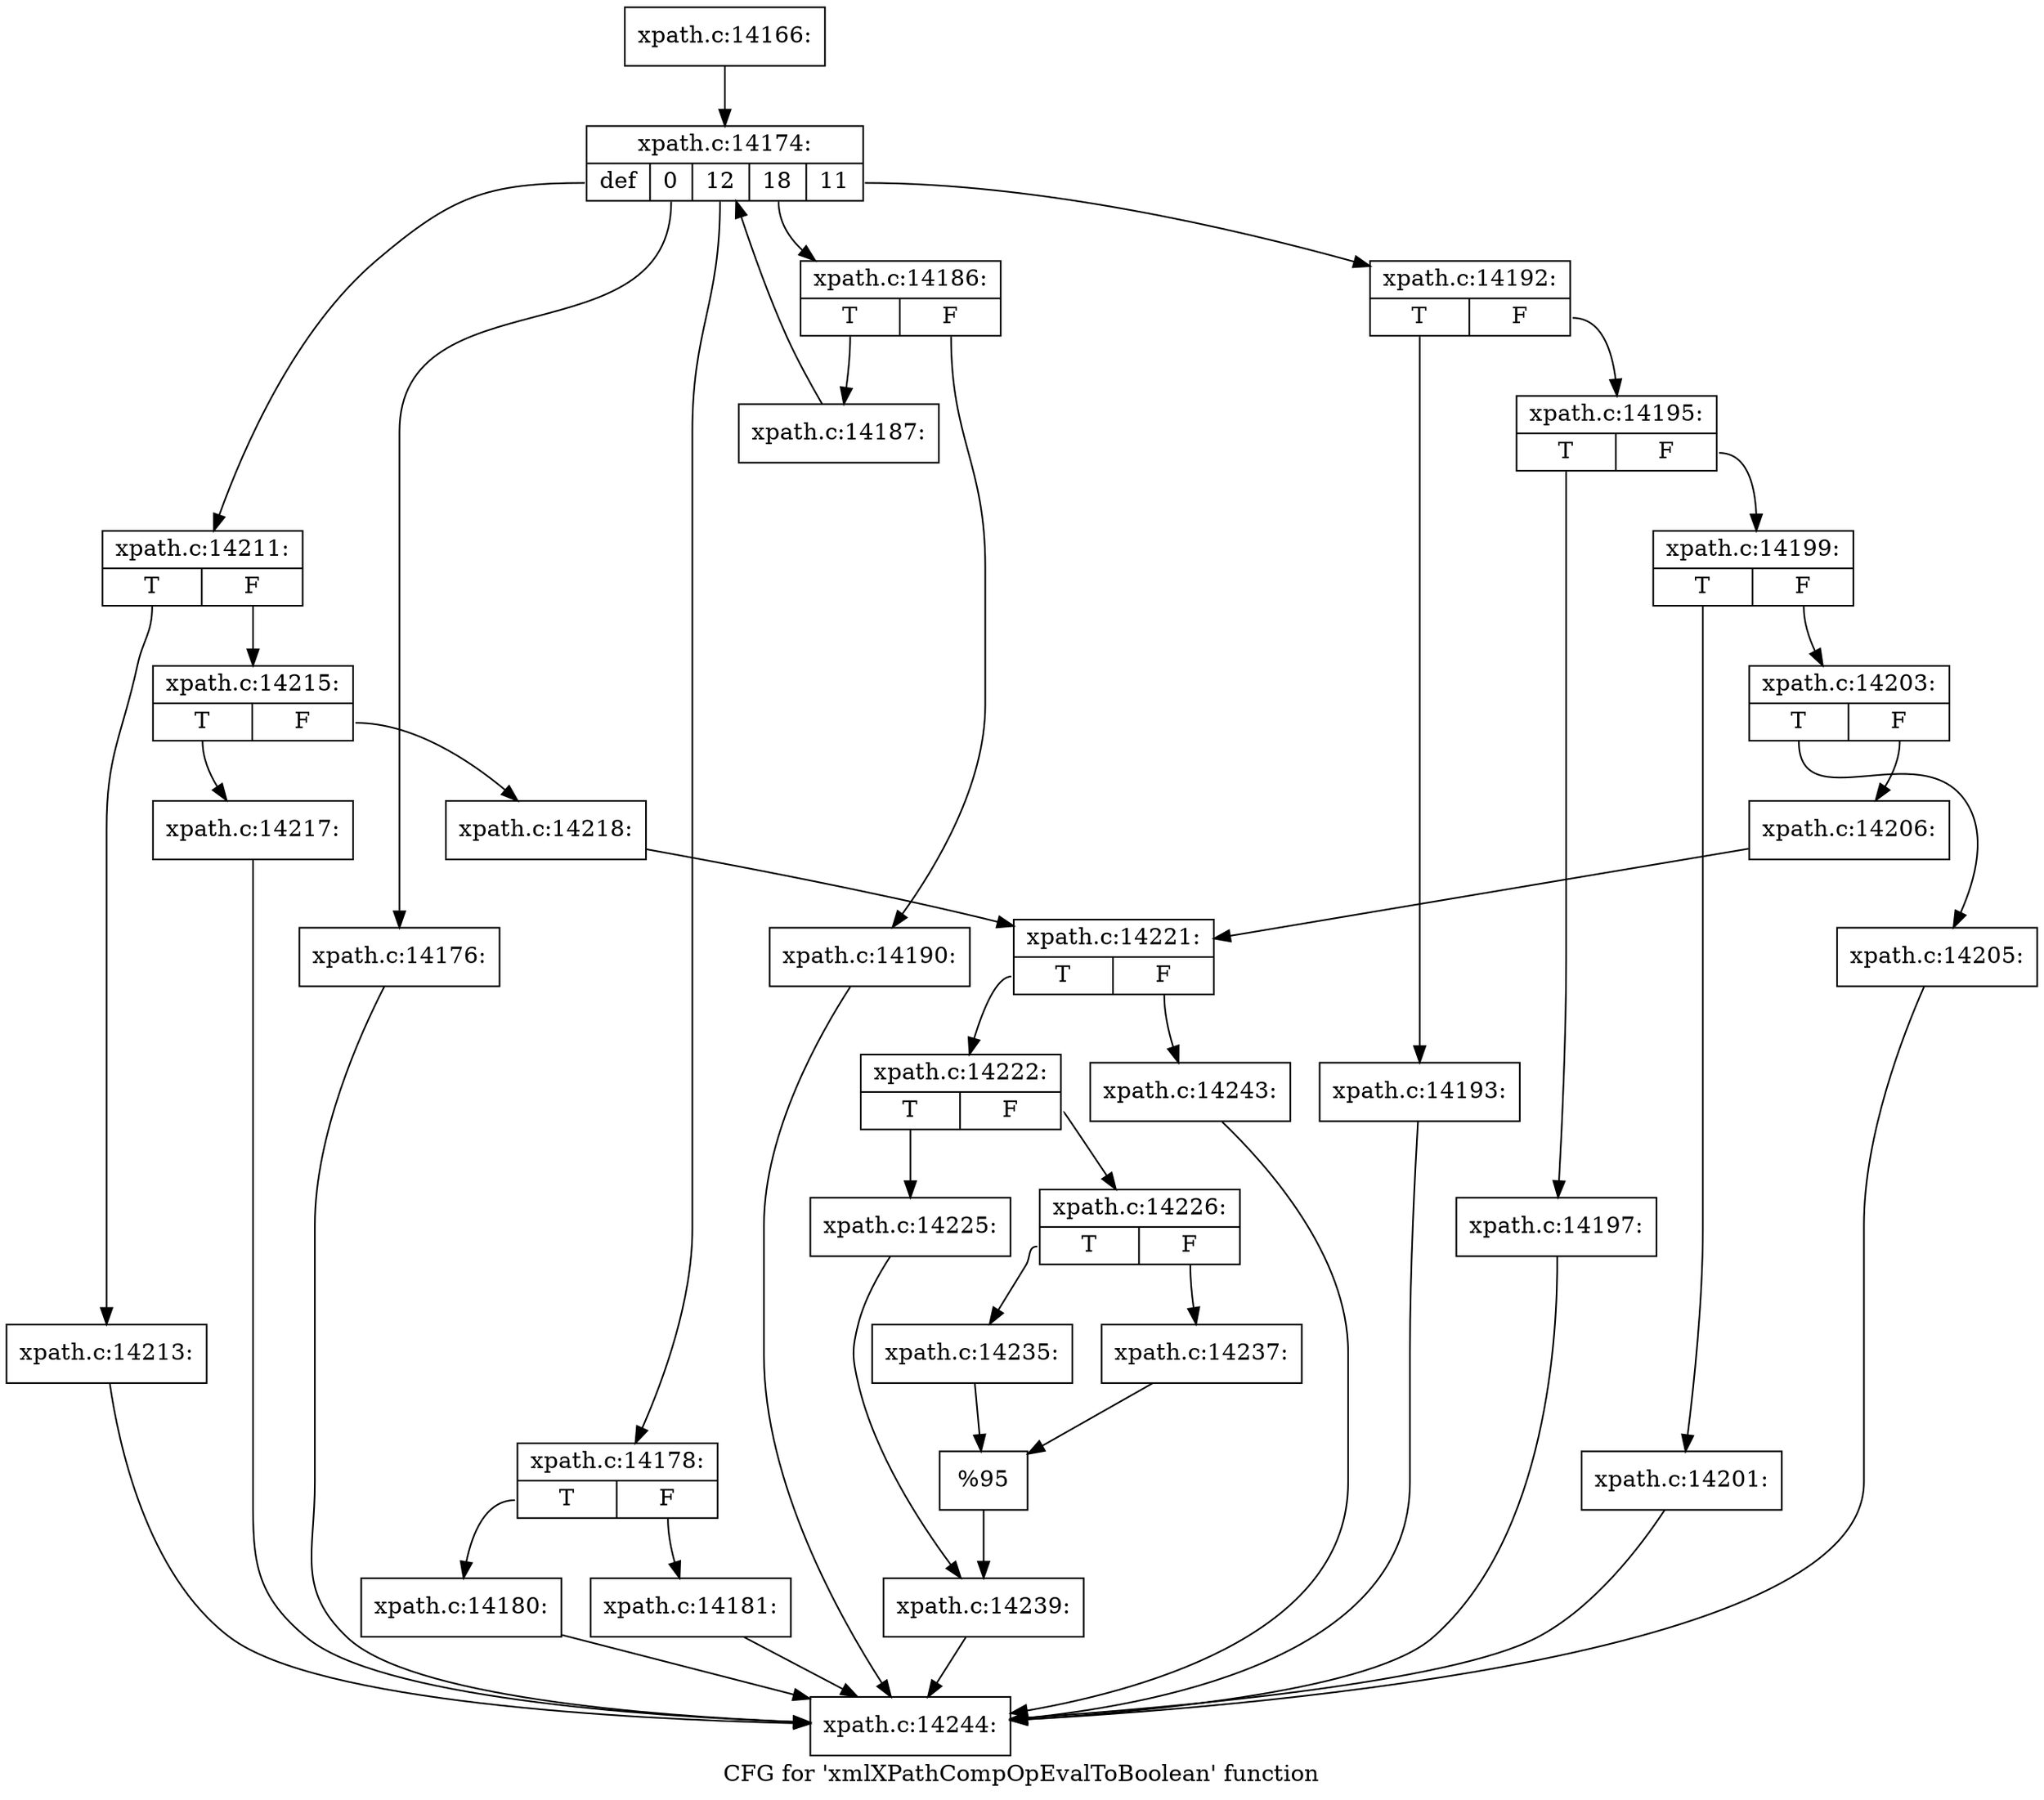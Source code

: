 digraph "CFG for 'xmlXPathCompOpEvalToBoolean' function" {
	label="CFG for 'xmlXPathCompOpEvalToBoolean' function";

	Node0x4c7a770 [shape=record,label="{xpath.c:14166:}"];
	Node0x4c7a770 -> Node0x4c98de0;
	Node0x4c98de0 [shape=record,label="{xpath.c:14174:|{<s0>def|<s1>0|<s2>12|<s3>18|<s4>11}}"];
	Node0x4c98de0:s0 -> Node0x4c990d0;
	Node0x4c98de0:s1 -> Node0x4c99410;
	Node0x4c98de0:s2 -> Node0x4c995d0;
	Node0x4c98de0:s3 -> Node0x4c9a260;
	Node0x4c98de0:s4 -> Node0x4c9b100;
	Node0x4c99410 [shape=record,label="{xpath.c:14176:}"];
	Node0x4c99410 -> Node0x4c7aad0;
	Node0x4c995d0 [shape=record,label="{xpath.c:14178:|{<s0>T|<s1>F}}"];
	Node0x4c995d0:s0 -> Node0x4c99a60;
	Node0x4c995d0:s1 -> Node0x4c99ab0;
	Node0x4c99a60 [shape=record,label="{xpath.c:14180:}"];
	Node0x4c99a60 -> Node0x4c7aad0;
	Node0x4c99ab0 [shape=record,label="{xpath.c:14181:}"];
	Node0x4c99ab0 -> Node0x4c7aad0;
	Node0x4c9a260 [shape=record,label="{xpath.c:14186:|{<s0>T|<s1>F}}"];
	Node0x4c9a260:s0 -> Node0x4c9a350;
	Node0x4c9a260:s1 -> Node0x4c9a3a0;
	Node0x4c9a350 [shape=record,label="{xpath.c:14187:}"];
	Node0x4c9a350 -> Node0x4c98de0;
	Node0x4c9a3a0 [shape=record,label="{xpath.c:14190:}"];
	Node0x4c9a3a0 -> Node0x4c7aad0;
	Node0x4c9b100 [shape=record,label="{xpath.c:14192:|{<s0>T|<s1>F}}"];
	Node0x4c9b100:s0 -> Node0x4c9b1f0;
	Node0x4c9b100:s1 -> Node0x4c9b240;
	Node0x4c9b1f0 [shape=record,label="{xpath.c:14193:}"];
	Node0x4c9b1f0 -> Node0x4c7aad0;
	Node0x4c9b240 [shape=record,label="{xpath.c:14195:|{<s0>T|<s1>F}}"];
	Node0x4c9b240:s0 -> Node0x4c9bf60;
	Node0x4c9b240:s1 -> Node0x4c9bfb0;
	Node0x4c9bf60 [shape=record,label="{xpath.c:14197:}"];
	Node0x4c9bf60 -> Node0x4c7aad0;
	Node0x4c9bfb0 [shape=record,label="{xpath.c:14199:|{<s0>T|<s1>F}}"];
	Node0x4c9bfb0:s0 -> Node0x4c9ce40;
	Node0x4c9bfb0:s1 -> Node0x4c9d170;
	Node0x4c9ce40 [shape=record,label="{xpath.c:14201:}"];
	Node0x4c9ce40 -> Node0x4c7aad0;
	Node0x4c9d170 [shape=record,label="{xpath.c:14203:|{<s0>T|<s1>F}}"];
	Node0x4c9d170:s0 -> Node0x4c9d830;
	Node0x4c9d170:s1 -> Node0x4c9d880;
	Node0x4c9d830 [shape=record,label="{xpath.c:14205:}"];
	Node0x4c9d830 -> Node0x4c7aad0;
	Node0x4c9d880 [shape=record,label="{xpath.c:14206:}"];
	Node0x4c9d880 -> Node0x4c98ec0;
	Node0x4c990d0 [shape=record,label="{xpath.c:14211:|{<s0>T|<s1>F}}"];
	Node0x4c990d0:s0 -> Node0x4c9df80;
	Node0x4c990d0:s1 -> Node0x4c996b0;
	Node0x4c9df80 [shape=record,label="{xpath.c:14213:}"];
	Node0x4c9df80 -> Node0x4c7aad0;
	Node0x4c996b0 [shape=record,label="{xpath.c:14215:|{<s0>T|<s1>F}}"];
	Node0x4c996b0:s0 -> Node0x4c9e330;
	Node0x4c996b0:s1 -> Node0x4c9e380;
	Node0x4c9e330 [shape=record,label="{xpath.c:14217:}"];
	Node0x4c9e330 -> Node0x4c7aad0;
	Node0x4c9e380 [shape=record,label="{xpath.c:14218:}"];
	Node0x4c9e380 -> Node0x4c98ec0;
	Node0x4c98ec0 [shape=record,label="{xpath.c:14221:|{<s0>T|<s1>F}}"];
	Node0x4c98ec0:s0 -> Node0x4c9e9a0;
	Node0x4c98ec0:s1 -> Node0x4c9e9f0;
	Node0x4c9e9a0 [shape=record,label="{xpath.c:14222:|{<s0>T|<s1>F}}"];
	Node0x4c9e9a0:s0 -> Node0x4c9ef50;
	Node0x4c9e9a0:s1 -> Node0x4c9eff0;
	Node0x4c9ef50 [shape=record,label="{xpath.c:14225:}"];
	Node0x4c9ef50 -> Node0x4c9efa0;
	Node0x4c9eff0 [shape=record,label="{xpath.c:14226:|{<s0>T|<s1>F}}"];
	Node0x4c9eff0:s0 -> Node0x4c9f7e0;
	Node0x4c9eff0:s1 -> Node0x4c9f880;
	Node0x4c9f7e0 [shape=record,label="{xpath.c:14235:}"];
	Node0x4c9f7e0 -> Node0x4c9f830;
	Node0x4c9f880 [shape=record,label="{xpath.c:14237:}"];
	Node0x4c9f880 -> Node0x4c9f830;
	Node0x4c9f830 [shape=record,label="{%95}"];
	Node0x4c9f830 -> Node0x4c9efa0;
	Node0x4c9efa0 [shape=record,label="{xpath.c:14239:}"];
	Node0x4c9efa0 -> Node0x4c7aad0;
	Node0x4c9e9f0 [shape=record,label="{xpath.c:14243:}"];
	Node0x4c9e9f0 -> Node0x4c7aad0;
	Node0x4c7aad0 [shape=record,label="{xpath.c:14244:}"];
}
